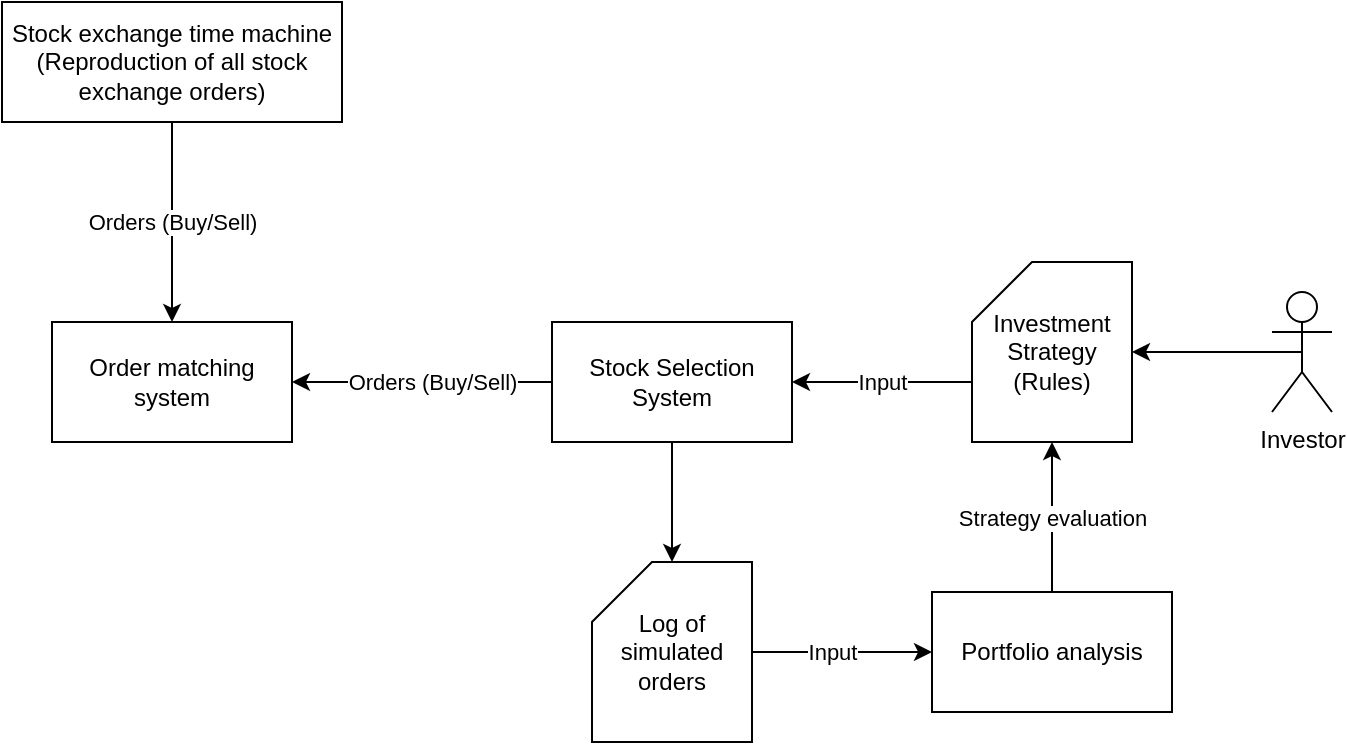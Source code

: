 <mxfile version="13.2.4" type="device"><diagram id="Qc1wLP-v5iYaQC-8S295" name="Page-1"><mxGraphModel dx="868" dy="461" grid="1" gridSize="10" guides="1" tooltips="1" connect="1" arrows="1" fold="1" page="1" pageScale="1" pageWidth="850" pageHeight="1100" math="0" shadow="0"><root><mxCell id="0"/><mxCell id="1" parent="0"/><mxCell id="BISCk4ynaGt7AVawVrT2-1" value="Order matching system" style="rounded=0;whiteSpace=wrap;html=1;" vertex="1" parent="1"><mxGeometry x="110" y="270" width="120" height="60" as="geometry"/></mxCell><mxCell id="BISCk4ynaGt7AVawVrT2-11" style="edgeStyle=orthogonalEdgeStyle;rounded=0;orthogonalLoop=1;jettySize=auto;html=1;exitX=0;exitY=0.5;exitDx=0;exitDy=0;entryX=1;entryY=0.5;entryDx=0;entryDy=0;" edge="1" parent="1" source="BISCk4ynaGt7AVawVrT2-2" target="BISCk4ynaGt7AVawVrT2-1"><mxGeometry relative="1" as="geometry"/></mxCell><mxCell id="BISCk4ynaGt7AVawVrT2-12" value="Orders (Buy/Sell)" style="edgeLabel;html=1;align=center;verticalAlign=middle;resizable=0;points=[];" vertex="1" connectable="0" parent="BISCk4ynaGt7AVawVrT2-11"><mxGeometry x="0.231" y="2" relative="1" as="geometry"><mxPoint x="20" y="-2" as="offset"/></mxGeometry></mxCell><mxCell id="BISCk4ynaGt7AVawVrT2-24" style="edgeStyle=orthogonalEdgeStyle;rounded=0;orthogonalLoop=1;jettySize=auto;html=1;exitX=0.5;exitY=1;exitDx=0;exitDy=0;" edge="1" parent="1" source="BISCk4ynaGt7AVawVrT2-2" target="BISCk4ynaGt7AVawVrT2-22"><mxGeometry relative="1" as="geometry"/></mxCell><mxCell id="BISCk4ynaGt7AVawVrT2-2" value="Stock Selection System" style="rounded=0;whiteSpace=wrap;html=1;" vertex="1" parent="1"><mxGeometry x="360" y="270" width="120" height="60" as="geometry"/></mxCell><mxCell id="BISCk4ynaGt7AVawVrT2-14" style="edgeStyle=orthogonalEdgeStyle;rounded=0;orthogonalLoop=1;jettySize=auto;html=1;exitX=0.5;exitY=0.5;exitDx=0;exitDy=0;exitPerimeter=0;entryX=1;entryY=0.5;entryDx=0;entryDy=0;entryPerimeter=0;" edge="1" parent="1" source="BISCk4ynaGt7AVawVrT2-3" target="BISCk4ynaGt7AVawVrT2-8"><mxGeometry relative="1" as="geometry"/></mxCell><mxCell id="BISCk4ynaGt7AVawVrT2-3" value="Investor" style="shape=umlActor;verticalLabelPosition=bottom;labelBackgroundColor=#ffffff;verticalAlign=top;html=1;outlineConnect=0;" vertex="1" parent="1"><mxGeometry x="720" y="255" width="30" height="60" as="geometry"/></mxCell><mxCell id="BISCk4ynaGt7AVawVrT2-10" value="Input" style="edgeStyle=orthogonalEdgeStyle;rounded=0;orthogonalLoop=1;jettySize=auto;html=1;exitX=0;exitY=0;exitDx=0;exitDy=60;exitPerimeter=0;" edge="1" parent="1" source="BISCk4ynaGt7AVawVrT2-8" target="BISCk4ynaGt7AVawVrT2-2"><mxGeometry relative="1" as="geometry"/></mxCell><mxCell id="BISCk4ynaGt7AVawVrT2-8" value="Investment Strategy (Rules)" style="shape=card;whiteSpace=wrap;html=1;" vertex="1" parent="1"><mxGeometry x="570" y="240" width="80" height="90" as="geometry"/></mxCell><mxCell id="BISCk4ynaGt7AVawVrT2-16" value="Orders (Buy/Sell)" style="edgeStyle=orthogonalEdgeStyle;rounded=0;orthogonalLoop=1;jettySize=auto;html=1;exitX=0.5;exitY=1;exitDx=0;exitDy=0;" edge="1" parent="1" source="BISCk4ynaGt7AVawVrT2-15" target="BISCk4ynaGt7AVawVrT2-1"><mxGeometry relative="1" as="geometry"/></mxCell><mxCell id="BISCk4ynaGt7AVawVrT2-15" value="Stock exchange time machine (Reproduction of all stock exchange orders)" style="rounded=0;whiteSpace=wrap;html=1;" vertex="1" parent="1"><mxGeometry x="85" y="110" width="170" height="60" as="geometry"/></mxCell><mxCell id="BISCk4ynaGt7AVawVrT2-27" style="edgeStyle=orthogonalEdgeStyle;rounded=0;orthogonalLoop=1;jettySize=auto;html=1;exitX=1;exitY=0.5;exitDx=0;exitDy=0;exitPerimeter=0;entryX=0;entryY=0.5;entryDx=0;entryDy=0;" edge="1" parent="1" source="BISCk4ynaGt7AVawVrT2-22" target="BISCk4ynaGt7AVawVrT2-25"><mxGeometry relative="1" as="geometry"/></mxCell><mxCell id="BISCk4ynaGt7AVawVrT2-29" value="Input" style="edgeLabel;html=1;align=center;verticalAlign=middle;resizable=0;points=[];" vertex="1" connectable="0" parent="BISCk4ynaGt7AVawVrT2-27"><mxGeometry x="-0.222" y="-4" relative="1" as="geometry"><mxPoint x="5" y="-4" as="offset"/></mxGeometry></mxCell><mxCell id="BISCk4ynaGt7AVawVrT2-22" value="Log of simulated orders" style="shape=card;whiteSpace=wrap;html=1;" vertex="1" parent="1"><mxGeometry x="380" y="390" width="80" height="90" as="geometry"/></mxCell><mxCell id="BISCk4ynaGt7AVawVrT2-28" value="Strategy evaluation" style="edgeStyle=orthogonalEdgeStyle;rounded=0;orthogonalLoop=1;jettySize=auto;html=1;exitX=0.5;exitY=0;exitDx=0;exitDy=0;entryX=0.5;entryY=1;entryDx=0;entryDy=0;entryPerimeter=0;" edge="1" parent="1" source="BISCk4ynaGt7AVawVrT2-25" target="BISCk4ynaGt7AVawVrT2-8"><mxGeometry relative="1" as="geometry"/></mxCell><mxCell id="BISCk4ynaGt7AVawVrT2-25" value="Portfolio analysis" style="rounded=0;whiteSpace=wrap;html=1;" vertex="1" parent="1"><mxGeometry x="550" y="405" width="120" height="60" as="geometry"/></mxCell></root></mxGraphModel></diagram></mxfile>